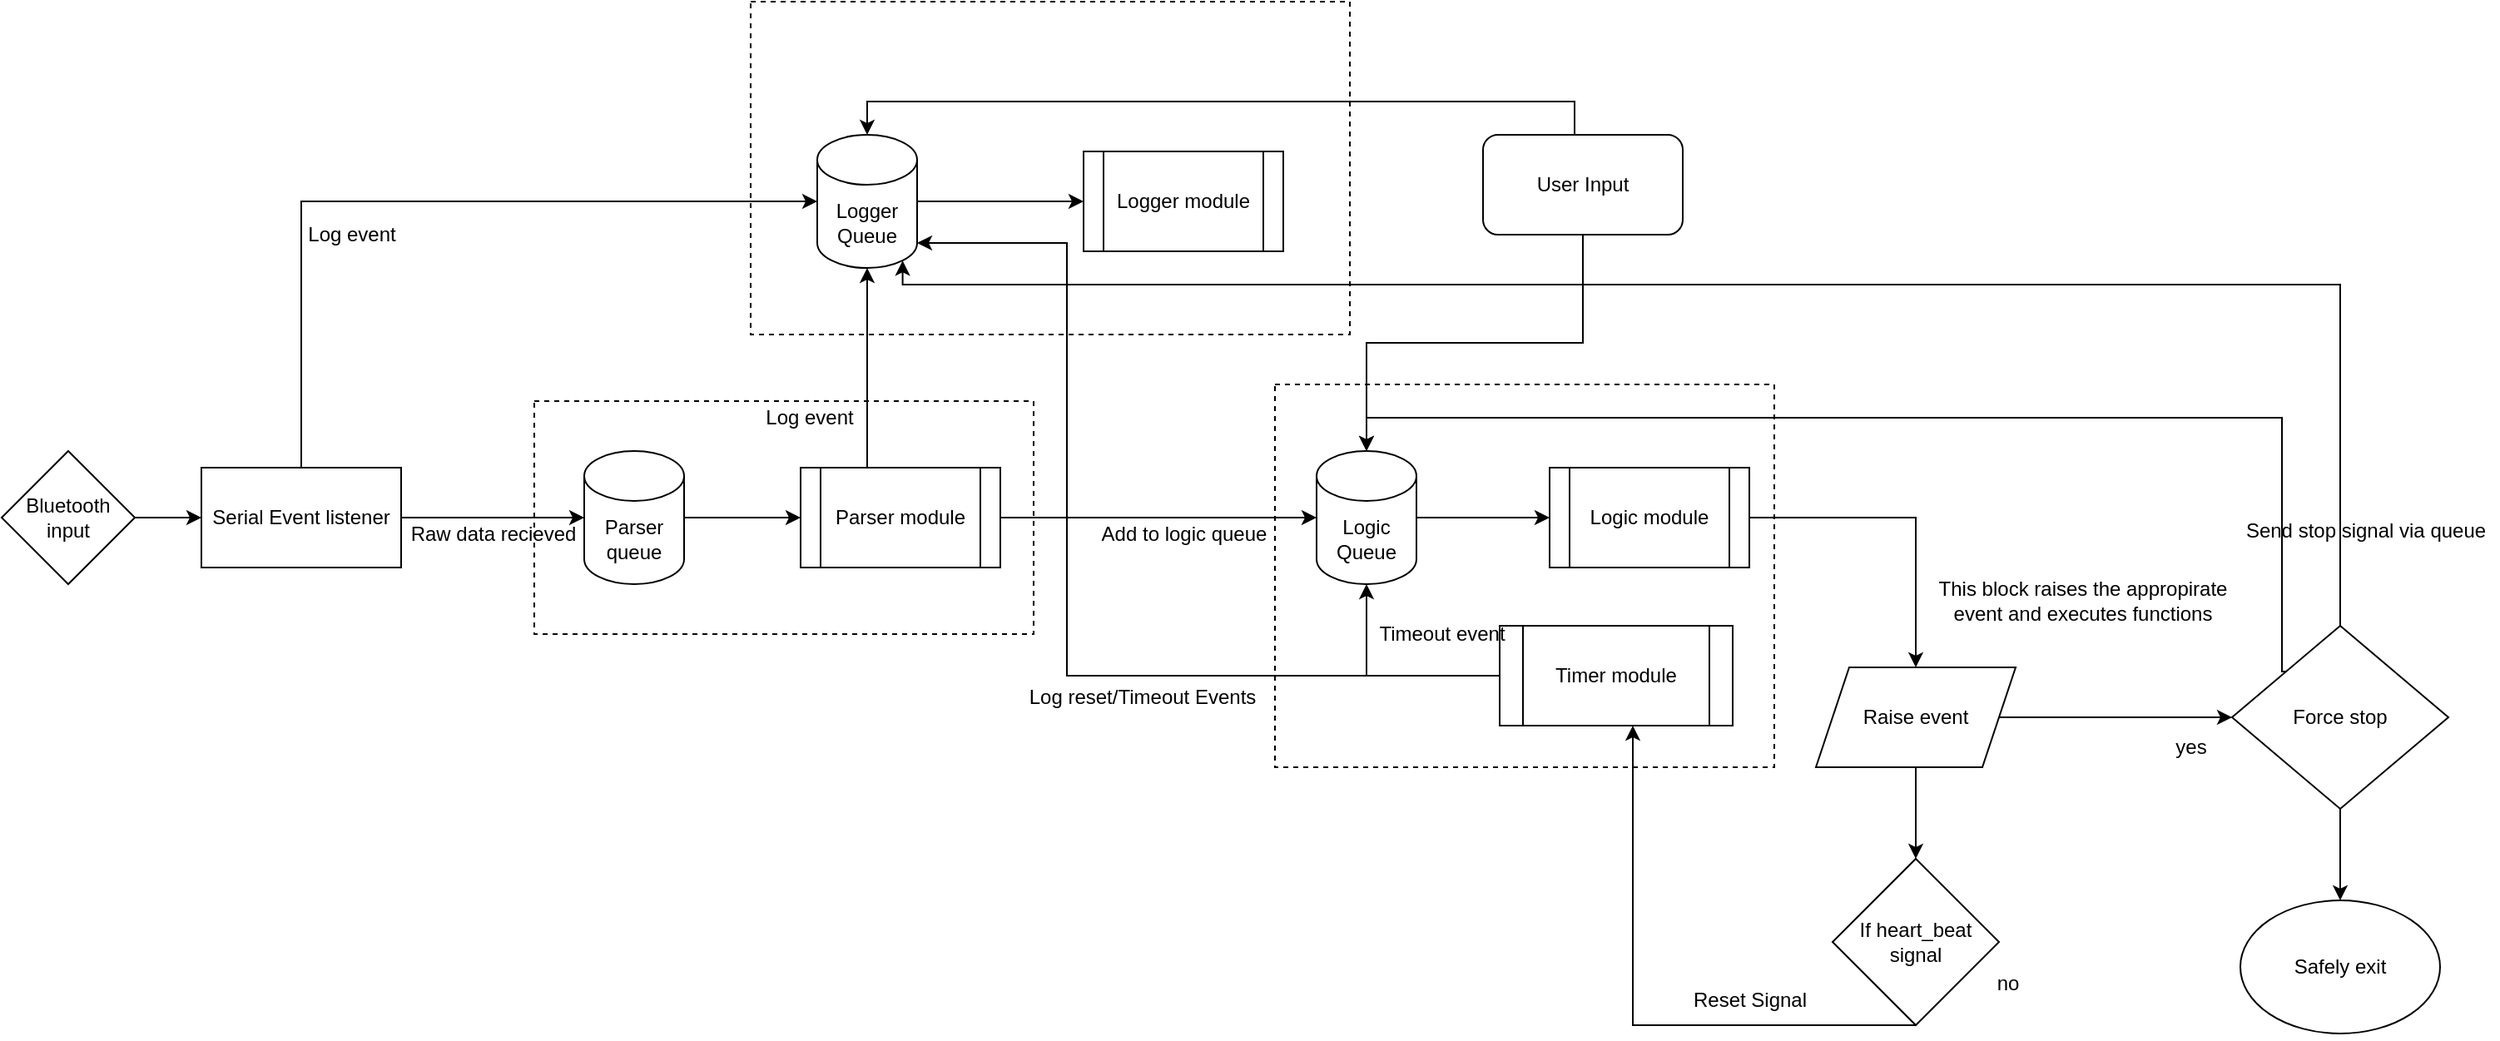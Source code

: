 <mxfile version="14.2.9" type="github">
  <diagram id="aZlOReppdM6Vbn_RqVCT" name="Page-1">
    <mxGraphModel dx="1588" dy="946" grid="1" gridSize="10" guides="1" tooltips="1" connect="1" arrows="1" fold="1" page="1" pageScale="1" pageWidth="1600" pageHeight="1200" math="0" shadow="0">
      <root>
        <mxCell id="0" />
        <mxCell id="1" parent="0" />
        <mxCell id="UPKcbHkdnJgAcpdIiQ7b-42" value="" style="verticalLabelPosition=bottom;verticalAlign=top;html=1;shape=mxgraph.basic.rect;fillColor2=none;strokeWidth=1;size=20;indent=5;dashed=1;" parent="1" vertex="1">
          <mxGeometry x="825" y="340" width="300" height="230" as="geometry" />
        </mxCell>
        <mxCell id="UPKcbHkdnJgAcpdIiQ7b-39" value="" style="verticalLabelPosition=bottom;verticalAlign=top;html=1;shape=mxgraph.basic.rect;fillColor2=none;strokeWidth=1;size=20;indent=5;dashed=1;" parent="1" vertex="1">
          <mxGeometry x="510" y="110" width="360" height="200" as="geometry" />
        </mxCell>
        <mxCell id="UPKcbHkdnJgAcpdIiQ7b-38" value="" style="verticalLabelPosition=bottom;verticalAlign=top;html=1;shape=mxgraph.basic.rect;fillColor2=none;strokeWidth=1;size=20;indent=5;dashed=1;" parent="1" vertex="1">
          <mxGeometry x="380" y="350" width="300" height="140" as="geometry" />
        </mxCell>
        <mxCell id="m8YfleF8tQ-FQQvyi_9Q-1" value="Logger module" style="shape=process;whiteSpace=wrap;html=1;backgroundOutline=1;" parent="1" vertex="1">
          <mxGeometry x="710" y="200" width="120" height="60" as="geometry" />
        </mxCell>
        <mxCell id="m8YfleF8tQ-FQQvyi_9Q-20" style="edgeStyle=orthogonalEdgeStyle;rounded=0;orthogonalLoop=1;jettySize=auto;html=1;exitX=0.5;exitY=0;exitDx=0;exitDy=0;entryX=0.5;entryY=1;entryDx=0;entryDy=0;entryPerimeter=0;" parent="1" source="m8YfleF8tQ-FQQvyi_9Q-2" target="4gtdM_F05GJ57js9pfhI-3" edge="1">
          <mxGeometry relative="1" as="geometry">
            <mxPoint x="580" y="270" as="targetPoint" />
            <Array as="points">
              <mxPoint x="580" y="390" />
            </Array>
          </mxGeometry>
        </mxCell>
        <mxCell id="UPKcbHkdnJgAcpdIiQ7b-4" style="edgeStyle=orthogonalEdgeStyle;rounded=0;orthogonalLoop=1;jettySize=auto;html=1;exitX=1;exitY=0.5;exitDx=0;exitDy=0;" parent="1" source="m8YfleF8tQ-FQQvyi_9Q-2" target="4gtdM_F05GJ57js9pfhI-4" edge="1">
          <mxGeometry relative="1" as="geometry" />
        </mxCell>
        <mxCell id="m8YfleF8tQ-FQQvyi_9Q-2" value="Parser module" style="shape=process;whiteSpace=wrap;html=1;backgroundOutline=1;" parent="1" vertex="1">
          <mxGeometry x="540" y="390" width="120" height="60" as="geometry" />
        </mxCell>
        <mxCell id="m8YfleF8tQ-FQQvyi_9Q-5" style="edgeStyle=orthogonalEdgeStyle;rounded=0;orthogonalLoop=1;jettySize=auto;html=1;exitX=1;exitY=0.5;exitDx=0;exitDy=0;exitPerimeter=0;" parent="1" source="4gtdM_F05GJ57js9pfhI-3" target="m8YfleF8tQ-FQQvyi_9Q-1" edge="1">
          <mxGeometry relative="1" as="geometry">
            <mxPoint x="620" y="230" as="sourcePoint" />
          </mxGeometry>
        </mxCell>
        <mxCell id="m8YfleF8tQ-FQQvyi_9Q-12" style="edgeStyle=orthogonalEdgeStyle;rounded=0;orthogonalLoop=1;jettySize=auto;html=1;exitX=1;exitY=0.5;exitDx=0;exitDy=0;entryX=0;entryY=0.5;entryDx=0;entryDy=0;" parent="1" source="m8YfleF8tQ-FQQvyi_9Q-10" target="m8YfleF8tQ-FQQvyi_9Q-11" edge="1">
          <mxGeometry relative="1" as="geometry" />
        </mxCell>
        <mxCell id="m8YfleF8tQ-FQQvyi_9Q-10" value="Bluetooth input" style="rhombus;whiteSpace=wrap;html=1;" parent="1" vertex="1">
          <mxGeometry x="60" y="380" width="80" height="80" as="geometry" />
        </mxCell>
        <mxCell id="m8YfleF8tQ-FQQvyi_9Q-18" style="edgeStyle=orthogonalEdgeStyle;rounded=0;orthogonalLoop=1;jettySize=auto;html=1;exitX=1;exitY=0.5;exitDx=0;exitDy=0;entryX=0;entryY=0.5;entryDx=0;entryDy=0;entryPerimeter=0;" parent="1" source="m8YfleF8tQ-FQQvyi_9Q-11" target="4gtdM_F05GJ57js9pfhI-1" edge="1">
          <mxGeometry relative="1" as="geometry">
            <Array as="points">
              <mxPoint x="400" y="420" />
              <mxPoint x="400" y="420" />
            </Array>
          </mxGeometry>
        </mxCell>
        <mxCell id="UPKcbHkdnJgAcpdIiQ7b-1" style="edgeStyle=orthogonalEdgeStyle;rounded=0;orthogonalLoop=1;jettySize=auto;html=1;exitX=0.5;exitY=0;exitDx=0;exitDy=0;entryX=0;entryY=0.5;entryDx=0;entryDy=0;entryPerimeter=0;" parent="1" source="m8YfleF8tQ-FQQvyi_9Q-11" target="4gtdM_F05GJ57js9pfhI-3" edge="1">
          <mxGeometry relative="1" as="geometry" />
        </mxCell>
        <mxCell id="m8YfleF8tQ-FQQvyi_9Q-11" value="Serial Event listener" style="rounded=0;whiteSpace=wrap;html=1;" parent="1" vertex="1">
          <mxGeometry x="180" y="390" width="120" height="60" as="geometry" />
        </mxCell>
        <mxCell id="m8YfleF8tQ-FQQvyi_9Q-22" value="Raw data recieved" style="text;html=1;align=center;verticalAlign=middle;resizable=0;points=[];autosize=1;" parent="1" vertex="1">
          <mxGeometry x="300" y="420" width="110" height="20" as="geometry" />
        </mxCell>
        <mxCell id="4gtdM_F05GJ57js9pfhI-2" style="edgeStyle=orthogonalEdgeStyle;rounded=0;orthogonalLoop=1;jettySize=auto;html=1;exitX=1;exitY=0.5;exitDx=0;exitDy=0;exitPerimeter=0;entryX=0;entryY=0.5;entryDx=0;entryDy=0;" parent="1" source="4gtdM_F05GJ57js9pfhI-1" target="m8YfleF8tQ-FQQvyi_9Q-2" edge="1">
          <mxGeometry relative="1" as="geometry" />
        </mxCell>
        <mxCell id="4gtdM_F05GJ57js9pfhI-1" value="Parser queue" style="shape=cylinder3;whiteSpace=wrap;html=1;boundedLbl=1;backgroundOutline=1;size=15;" parent="1" vertex="1">
          <mxGeometry x="410" y="380" width="60" height="80" as="geometry" />
        </mxCell>
        <mxCell id="4gtdM_F05GJ57js9pfhI-3" value="Logger Queue" style="shape=cylinder3;whiteSpace=wrap;html=1;boundedLbl=1;backgroundOutline=1;size=15;" parent="1" vertex="1">
          <mxGeometry x="550" y="190" width="60" height="80" as="geometry" />
        </mxCell>
        <mxCell id="4gtdM_F05GJ57js9pfhI-7" style="edgeStyle=orthogonalEdgeStyle;rounded=0;orthogonalLoop=1;jettySize=auto;html=1;exitX=1;exitY=0.5;exitDx=0;exitDy=0;exitPerimeter=0;entryX=0;entryY=0.5;entryDx=0;entryDy=0;" parent="1" source="4gtdM_F05GJ57js9pfhI-4" target="UPKcbHkdnJgAcpdIiQ7b-19" edge="1">
          <mxGeometry relative="1" as="geometry">
            <mxPoint x="970.0" y="420" as="targetPoint" />
          </mxGeometry>
        </mxCell>
        <mxCell id="4gtdM_F05GJ57js9pfhI-4" value="Logic Queue" style="shape=cylinder3;whiteSpace=wrap;html=1;boundedLbl=1;backgroundOutline=1;size=15;" parent="1" vertex="1">
          <mxGeometry x="850" y="380" width="60" height="80" as="geometry" />
        </mxCell>
        <mxCell id="4gtdM_F05GJ57js9pfhI-9" style="edgeStyle=orthogonalEdgeStyle;rounded=0;orthogonalLoop=1;jettySize=auto;html=1;exitX=1;exitY=0.5;exitDx=0;exitDy=0;" parent="1" source="UPKcbHkdnJgAcpdIiQ7b-19" target="4gtdM_F05GJ57js9pfhI-8" edge="1">
          <mxGeometry relative="1" as="geometry">
            <mxPoint x="1090.0" y="420" as="sourcePoint" />
          </mxGeometry>
        </mxCell>
        <mxCell id="UPKcbHkdnJgAcpdIiQ7b-15" style="edgeStyle=orthogonalEdgeStyle;rounded=0;orthogonalLoop=1;jettySize=auto;html=1;exitX=0.5;exitY=1;exitDx=0;exitDy=0;" parent="1" source="4gtdM_F05GJ57js9pfhI-8" target="4gtdM_F05GJ57js9pfhI-11" edge="1">
          <mxGeometry relative="1" as="geometry" />
        </mxCell>
        <mxCell id="UPKcbHkdnJgAcpdIiQ7b-25" value="" style="edgeStyle=orthogonalEdgeStyle;rounded=0;orthogonalLoop=1;jettySize=auto;html=1;" parent="1" source="4gtdM_F05GJ57js9pfhI-8" target="UPKcbHkdnJgAcpdIiQ7b-24" edge="1">
          <mxGeometry relative="1" as="geometry" />
        </mxCell>
        <mxCell id="4gtdM_F05GJ57js9pfhI-8" value="Raise event" style="shape=parallelogram;perimeter=parallelogramPerimeter;whiteSpace=wrap;html=1;fixedSize=1;" parent="1" vertex="1">
          <mxGeometry x="1150" y="510" width="120" height="60" as="geometry" />
        </mxCell>
        <mxCell id="4gtdM_F05GJ57js9pfhI-11" value="If heart_beat signal" style="rhombus;whiteSpace=wrap;html=1;" parent="1" vertex="1">
          <mxGeometry x="1160" y="625" width="100" height="100" as="geometry" />
        </mxCell>
        <mxCell id="4gtdM_F05GJ57js9pfhI-16" value="Reset Signal" style="text;html=1;align=center;verticalAlign=middle;resizable=0;points=[];autosize=1;" parent="1" vertex="1">
          <mxGeometry x="1070" y="700" width="80" height="20" as="geometry" />
        </mxCell>
        <mxCell id="4gtdM_F05GJ57js9pfhI-17" value="no" style="text;html=1;align=center;verticalAlign=middle;resizable=0;points=[];autosize=1;" parent="1" vertex="1">
          <mxGeometry x="1250" y="690" width="30" height="20" as="geometry" />
        </mxCell>
        <mxCell id="UPKcbHkdnJgAcpdIiQ7b-47" value="" style="edgeStyle=orthogonalEdgeStyle;rounded=0;orthogonalLoop=1;jettySize=auto;html=1;" parent="1" source="UPKcbHkdnJgAcpdIiQ7b-8" target="4gtdM_F05GJ57js9pfhI-4" edge="1">
          <mxGeometry relative="1" as="geometry">
            <mxPoint x="880" y="515" as="targetPoint" />
          </mxGeometry>
        </mxCell>
        <mxCell id="UPKcbHkdnJgAcpdIiQ7b-49" value="" style="edgeStyle=orthogonalEdgeStyle;rounded=0;orthogonalLoop=1;jettySize=auto;html=1;entryX=1;entryY=1;entryDx=0;entryDy=-15;entryPerimeter=0;" parent="1" source="UPKcbHkdnJgAcpdIiQ7b-8" target="4gtdM_F05GJ57js9pfhI-3" edge="1">
          <mxGeometry relative="1" as="geometry">
            <mxPoint x="770" y="530" as="targetPoint" />
            <Array as="points">
              <mxPoint x="700" y="515" />
              <mxPoint x="700" y="255" />
            </Array>
          </mxGeometry>
        </mxCell>
        <mxCell id="UPKcbHkdnJgAcpdIiQ7b-8" value="Timer module" style="shape=process;whiteSpace=wrap;html=1;backgroundOutline=1;" parent="1" vertex="1">
          <mxGeometry x="960" y="485" width="140" height="60" as="geometry" />
        </mxCell>
        <mxCell id="UPKcbHkdnJgAcpdIiQ7b-11" value="Log event" style="text;html=1;align=center;verticalAlign=middle;resizable=0;points=[];autosize=1;" parent="1" vertex="1">
          <mxGeometry x="235" y="240" width="70" height="20" as="geometry" />
        </mxCell>
        <mxCell id="UPKcbHkdnJgAcpdIiQ7b-12" value="Log event" style="text;html=1;align=center;verticalAlign=middle;resizable=0;points=[];autosize=1;" parent="1" vertex="1">
          <mxGeometry x="510" y="350" width="70" height="20" as="geometry" />
        </mxCell>
        <mxCell id="UPKcbHkdnJgAcpdIiQ7b-14" value="Add to logic queue " style="text;html=1;align=center;verticalAlign=middle;resizable=0;points=[];autosize=1;" parent="1" vertex="1">
          <mxGeometry x="715" y="420" width="110" height="20" as="geometry" />
        </mxCell>
        <mxCell id="UPKcbHkdnJgAcpdIiQ7b-19" value="&lt;div&gt;Logic module&lt;/div&gt;" style="shape=process;whiteSpace=wrap;html=1;backgroundOutline=1;" parent="1" vertex="1">
          <mxGeometry x="990" y="390" width="120" height="60" as="geometry" />
        </mxCell>
        <mxCell id="UPKcbHkdnJgAcpdIiQ7b-28" style="edgeStyle=orthogonalEdgeStyle;rounded=0;orthogonalLoop=1;jettySize=auto;html=1;exitX=0.5;exitY=0;exitDx=0;exitDy=0;entryX=0.855;entryY=1;entryDx=0;entryDy=-4.35;entryPerimeter=0;" parent="1" source="UPKcbHkdnJgAcpdIiQ7b-24" target="4gtdM_F05GJ57js9pfhI-3" edge="1">
          <mxGeometry relative="1" as="geometry">
            <Array as="points">
              <mxPoint x="1465" y="280" />
              <mxPoint x="601" y="280" />
            </Array>
          </mxGeometry>
        </mxCell>
        <mxCell id="UPKcbHkdnJgAcpdIiQ7b-30" style="edgeStyle=orthogonalEdgeStyle;rounded=0;orthogonalLoop=1;jettySize=auto;html=1;exitX=0;exitY=0;exitDx=0;exitDy=0;entryX=0.5;entryY=0;entryDx=0;entryDy=0;entryPerimeter=0;" parent="1" source="UPKcbHkdnJgAcpdIiQ7b-24" target="4gtdM_F05GJ57js9pfhI-4" edge="1">
          <mxGeometry relative="1" as="geometry">
            <Array as="points">
              <mxPoint x="1430" y="513" />
              <mxPoint x="1430" y="360" />
              <mxPoint x="880" y="360" />
            </Array>
          </mxGeometry>
        </mxCell>
        <mxCell id="UPKcbHkdnJgAcpdIiQ7b-32" value="" style="edgeStyle=orthogonalEdgeStyle;rounded=0;orthogonalLoop=1;jettySize=auto;html=1;" parent="1" source="UPKcbHkdnJgAcpdIiQ7b-24" target="UPKcbHkdnJgAcpdIiQ7b-31" edge="1">
          <mxGeometry relative="1" as="geometry" />
        </mxCell>
        <mxCell id="UPKcbHkdnJgAcpdIiQ7b-24" value="Force stop" style="rhombus;whiteSpace=wrap;html=1;" parent="1" vertex="1">
          <mxGeometry x="1400" y="485" width="130" height="110" as="geometry" />
        </mxCell>
        <mxCell id="UPKcbHkdnJgAcpdIiQ7b-26" value="&lt;div&gt;yes&lt;/div&gt;&lt;div&gt;&lt;br&gt;&lt;/div&gt;" style="text;html=1;align=center;verticalAlign=middle;resizable=0;points=[];autosize=1;" parent="1" vertex="1">
          <mxGeometry x="1360" y="550" width="30" height="30" as="geometry" />
        </mxCell>
        <mxCell id="UPKcbHkdnJgAcpdIiQ7b-27" value="&lt;div&gt;This block raises the appropirate &lt;br&gt;&lt;/div&gt;&lt;div&gt;event and executes functions&lt;/div&gt;" style="text;html=1;align=center;verticalAlign=middle;resizable=0;points=[];autosize=1;" parent="1" vertex="1">
          <mxGeometry x="1215" y="455" width="190" height="30" as="geometry" />
        </mxCell>
        <mxCell id="UPKcbHkdnJgAcpdIiQ7b-29" value="&lt;div&gt;Send stop signal via queue&lt;/div&gt;&lt;div&gt;&lt;br&gt;&lt;/div&gt;" style="text;html=1;align=center;verticalAlign=middle;resizable=0;points=[];autosize=1;" parent="1" vertex="1">
          <mxGeometry x="1400" y="420" width="160" height="30" as="geometry" />
        </mxCell>
        <mxCell id="UPKcbHkdnJgAcpdIiQ7b-31" value="Safely exit" style="ellipse;whiteSpace=wrap;html=1;" parent="1" vertex="1">
          <mxGeometry x="1405" y="650" width="120" height="80" as="geometry" />
        </mxCell>
        <mxCell id="UPKcbHkdnJgAcpdIiQ7b-35" value="" style="edgeStyle=orthogonalEdgeStyle;rounded=0;orthogonalLoop=1;jettySize=auto;html=1;exitX=0.5;exitY=1;exitDx=0;exitDy=0;" parent="1" source="4gtdM_F05GJ57js9pfhI-11" target="UPKcbHkdnJgAcpdIiQ7b-8" edge="1">
          <mxGeometry relative="1" as="geometry">
            <mxPoint x="1150.0" y="840" as="sourcePoint" />
            <Array as="points">
              <mxPoint x="1040" y="725" />
            </Array>
          </mxGeometry>
        </mxCell>
        <mxCell id="UPKcbHkdnJgAcpdIiQ7b-48" value="Timeout event" style="text;html=1;align=center;verticalAlign=middle;resizable=0;points=[];autosize=1;" parent="1" vertex="1">
          <mxGeometry x="880" y="480" width="90" height="20" as="geometry" />
        </mxCell>
        <mxCell id="UPKcbHkdnJgAcpdIiQ7b-50" value="&lt;div&gt;Log reset/Timeout Events&lt;/div&gt;&lt;div&gt;&lt;br&gt;&lt;/div&gt;" style="text;html=1;align=center;verticalAlign=middle;resizable=0;points=[];autosize=1;" parent="1" vertex="1">
          <mxGeometry x="670" y="520" width="150" height="30" as="geometry" />
        </mxCell>
        <mxCell id="C2bIj6aQCQVlFU2KFeM7-2" style="edgeStyle=orthogonalEdgeStyle;rounded=0;orthogonalLoop=1;jettySize=auto;html=1;exitX=0;exitY=0.5;exitDx=0;exitDy=0;entryX=0.5;entryY=0;entryDx=0;entryDy=0;entryPerimeter=0;" edge="1" parent="1" source="C2bIj6aQCQVlFU2KFeM7-1" target="4gtdM_F05GJ57js9pfhI-3">
          <mxGeometry relative="1" as="geometry">
            <Array as="points">
              <mxPoint x="1005" y="170" />
              <mxPoint x="580" y="170" />
            </Array>
          </mxGeometry>
        </mxCell>
        <mxCell id="C2bIj6aQCQVlFU2KFeM7-3" style="edgeStyle=orthogonalEdgeStyle;rounded=0;orthogonalLoop=1;jettySize=auto;html=1;exitX=0.5;exitY=1;exitDx=0;exitDy=0;" edge="1" parent="1" source="C2bIj6aQCQVlFU2KFeM7-1" target="4gtdM_F05GJ57js9pfhI-4">
          <mxGeometry relative="1" as="geometry" />
        </mxCell>
        <mxCell id="C2bIj6aQCQVlFU2KFeM7-1" value="User Input" style="rounded=1;whiteSpace=wrap;html=1;" vertex="1" parent="1">
          <mxGeometry x="950" y="190" width="120" height="60" as="geometry" />
        </mxCell>
      </root>
    </mxGraphModel>
  </diagram>
</mxfile>
